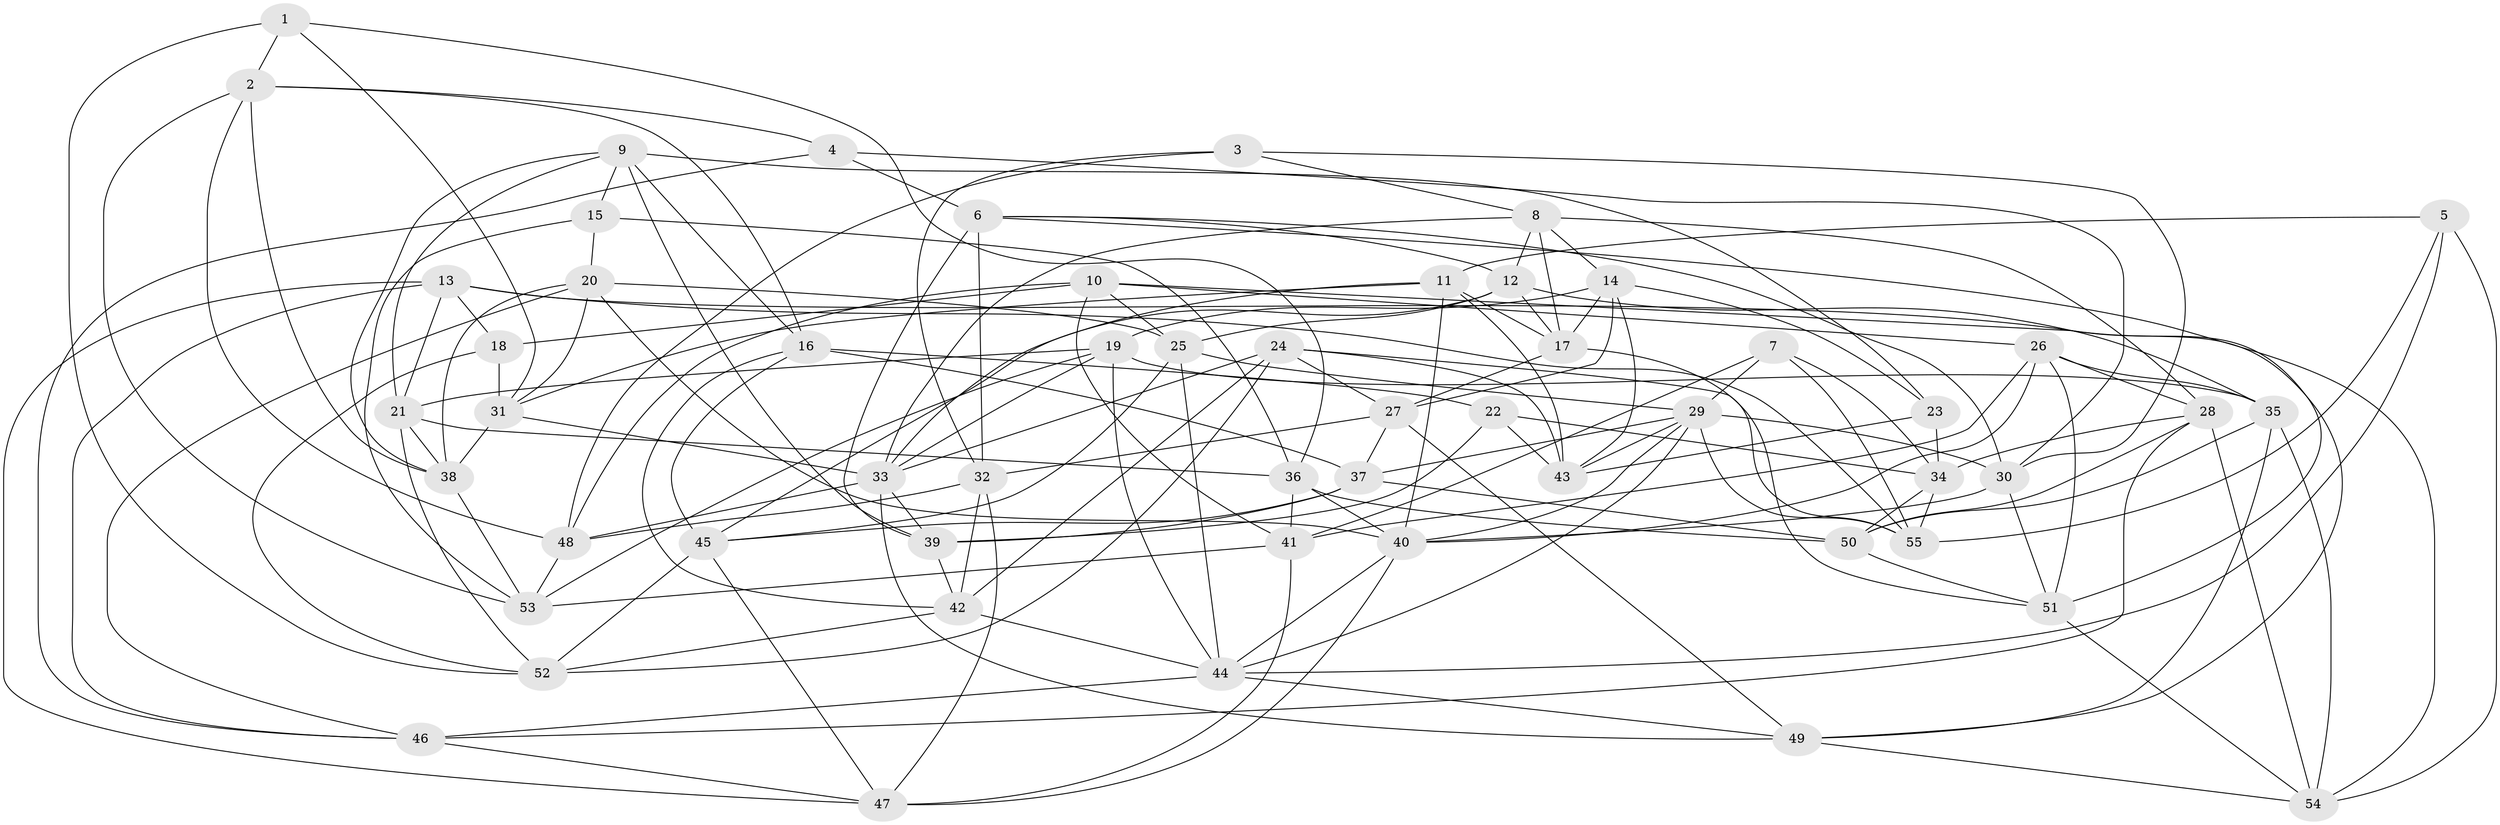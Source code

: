 // original degree distribution, {4: 1.0}
// Generated by graph-tools (version 1.1) at 2025/50/03/09/25 03:50:45]
// undirected, 55 vertices, 160 edges
graph export_dot {
graph [start="1"]
  node [color=gray90,style=filled];
  1;
  2;
  3;
  4;
  5;
  6;
  7;
  8;
  9;
  10;
  11;
  12;
  13;
  14;
  15;
  16;
  17;
  18;
  19;
  20;
  21;
  22;
  23;
  24;
  25;
  26;
  27;
  28;
  29;
  30;
  31;
  32;
  33;
  34;
  35;
  36;
  37;
  38;
  39;
  40;
  41;
  42;
  43;
  44;
  45;
  46;
  47;
  48;
  49;
  50;
  51;
  52;
  53;
  54;
  55;
  1 -- 2 [weight=1.0];
  1 -- 31 [weight=1.0];
  1 -- 36 [weight=1.0];
  1 -- 52 [weight=1.0];
  2 -- 4 [weight=1.0];
  2 -- 16 [weight=1.0];
  2 -- 38 [weight=1.0];
  2 -- 48 [weight=1.0];
  2 -- 53 [weight=1.0];
  3 -- 8 [weight=1.0];
  3 -- 30 [weight=1.0];
  3 -- 32 [weight=1.0];
  3 -- 48 [weight=1.0];
  4 -- 6 [weight=1.0];
  4 -- 30 [weight=1.0];
  4 -- 46 [weight=1.0];
  5 -- 11 [weight=1.0];
  5 -- 44 [weight=1.0];
  5 -- 54 [weight=1.0];
  5 -- 55 [weight=1.0];
  6 -- 12 [weight=1.0];
  6 -- 30 [weight=1.0];
  6 -- 32 [weight=1.0];
  6 -- 39 [weight=1.0];
  6 -- 54 [weight=1.0];
  7 -- 29 [weight=1.0];
  7 -- 34 [weight=1.0];
  7 -- 41 [weight=1.0];
  7 -- 55 [weight=1.0];
  8 -- 12 [weight=1.0];
  8 -- 14 [weight=1.0];
  8 -- 17 [weight=1.0];
  8 -- 28 [weight=1.0];
  8 -- 33 [weight=1.0];
  9 -- 15 [weight=1.0];
  9 -- 16 [weight=1.0];
  9 -- 21 [weight=1.0];
  9 -- 23 [weight=1.0];
  9 -- 38 [weight=1.0];
  9 -- 39 [weight=1.0];
  10 -- 18 [weight=1.0];
  10 -- 25 [weight=1.0];
  10 -- 26 [weight=1.0];
  10 -- 41 [weight=1.0];
  10 -- 48 [weight=1.0];
  10 -- 51 [weight=1.0];
  11 -- 17 [weight=1.0];
  11 -- 31 [weight=1.0];
  11 -- 33 [weight=1.0];
  11 -- 40 [weight=1.0];
  11 -- 43 [weight=1.0];
  12 -- 17 [weight=1.0];
  12 -- 25 [weight=1.0];
  12 -- 35 [weight=1.0];
  12 -- 45 [weight=1.0];
  13 -- 18 [weight=1.0];
  13 -- 21 [weight=1.0];
  13 -- 46 [weight=1.0];
  13 -- 47 [weight=1.0];
  13 -- 49 [weight=1.0];
  13 -- 55 [weight=1.0];
  14 -- 17 [weight=1.0];
  14 -- 19 [weight=1.0];
  14 -- 23 [weight=1.0];
  14 -- 27 [weight=1.0];
  14 -- 43 [weight=1.0];
  15 -- 20 [weight=1.0];
  15 -- 36 [weight=1.0];
  15 -- 53 [weight=1.0];
  16 -- 22 [weight=1.0];
  16 -- 37 [weight=1.0];
  16 -- 42 [weight=1.0];
  16 -- 45 [weight=1.0];
  17 -- 27 [weight=1.0];
  17 -- 51 [weight=1.0];
  18 -- 31 [weight=1.0];
  18 -- 52 [weight=1.0];
  19 -- 21 [weight=1.0];
  19 -- 33 [weight=1.0];
  19 -- 35 [weight=1.0];
  19 -- 44 [weight=1.0];
  19 -- 53 [weight=1.0];
  20 -- 25 [weight=1.0];
  20 -- 31 [weight=1.0];
  20 -- 38 [weight=1.0];
  20 -- 40 [weight=1.0];
  20 -- 46 [weight=1.0];
  21 -- 36 [weight=1.0];
  21 -- 38 [weight=1.0];
  21 -- 52 [weight=1.0];
  22 -- 34 [weight=1.0];
  22 -- 39 [weight=1.0];
  22 -- 43 [weight=1.0];
  23 -- 34 [weight=1.0];
  23 -- 43 [weight=1.0];
  24 -- 27 [weight=1.0];
  24 -- 33 [weight=1.0];
  24 -- 42 [weight=1.0];
  24 -- 43 [weight=1.0];
  24 -- 52 [weight=1.0];
  24 -- 55 [weight=1.0];
  25 -- 29 [weight=1.0];
  25 -- 44 [weight=1.0];
  25 -- 45 [weight=1.0];
  26 -- 28 [weight=1.0];
  26 -- 35 [weight=1.0];
  26 -- 40 [weight=1.0];
  26 -- 41 [weight=1.0];
  26 -- 51 [weight=1.0];
  27 -- 32 [weight=1.0];
  27 -- 37 [weight=1.0];
  27 -- 49 [weight=1.0];
  28 -- 34 [weight=1.0];
  28 -- 46 [weight=1.0];
  28 -- 50 [weight=1.0];
  28 -- 54 [weight=1.0];
  29 -- 30 [weight=1.0];
  29 -- 37 [weight=1.0];
  29 -- 40 [weight=1.0];
  29 -- 43 [weight=1.0];
  29 -- 44 [weight=1.0];
  29 -- 55 [weight=1.0];
  30 -- 40 [weight=1.0];
  30 -- 51 [weight=1.0];
  31 -- 33 [weight=1.0];
  31 -- 38 [weight=1.0];
  32 -- 42 [weight=1.0];
  32 -- 47 [weight=1.0];
  32 -- 48 [weight=1.0];
  33 -- 39 [weight=1.0];
  33 -- 48 [weight=1.0];
  33 -- 49 [weight=1.0];
  34 -- 50 [weight=1.0];
  34 -- 55 [weight=1.0];
  35 -- 49 [weight=1.0];
  35 -- 50 [weight=1.0];
  35 -- 54 [weight=1.0];
  36 -- 40 [weight=1.0];
  36 -- 41 [weight=1.0];
  36 -- 50 [weight=1.0];
  37 -- 39 [weight=1.0];
  37 -- 45 [weight=1.0];
  37 -- 50 [weight=1.0];
  38 -- 53 [weight=1.0];
  39 -- 42 [weight=1.0];
  40 -- 44 [weight=1.0];
  40 -- 47 [weight=1.0];
  41 -- 47 [weight=1.0];
  41 -- 53 [weight=1.0];
  42 -- 44 [weight=1.0];
  42 -- 52 [weight=1.0];
  44 -- 46 [weight=1.0];
  44 -- 49 [weight=1.0];
  45 -- 47 [weight=1.0];
  45 -- 52 [weight=1.0];
  46 -- 47 [weight=1.0];
  48 -- 53 [weight=1.0];
  49 -- 54 [weight=1.0];
  50 -- 51 [weight=1.0];
  51 -- 54 [weight=1.0];
}
